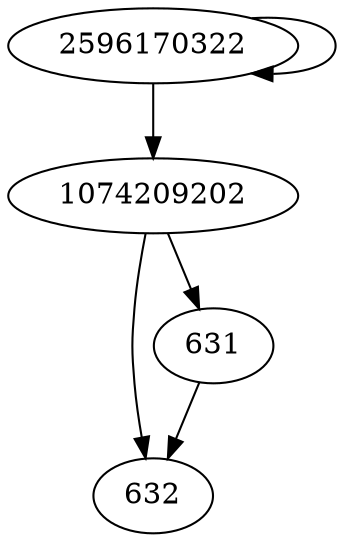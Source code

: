 digraph  {
632;
1074209202;
2596170322;
631;
1074209202 -> 631;
1074209202 -> 632;
2596170322 -> 1074209202;
2596170322 -> 2596170322;
631 -> 632;
}

